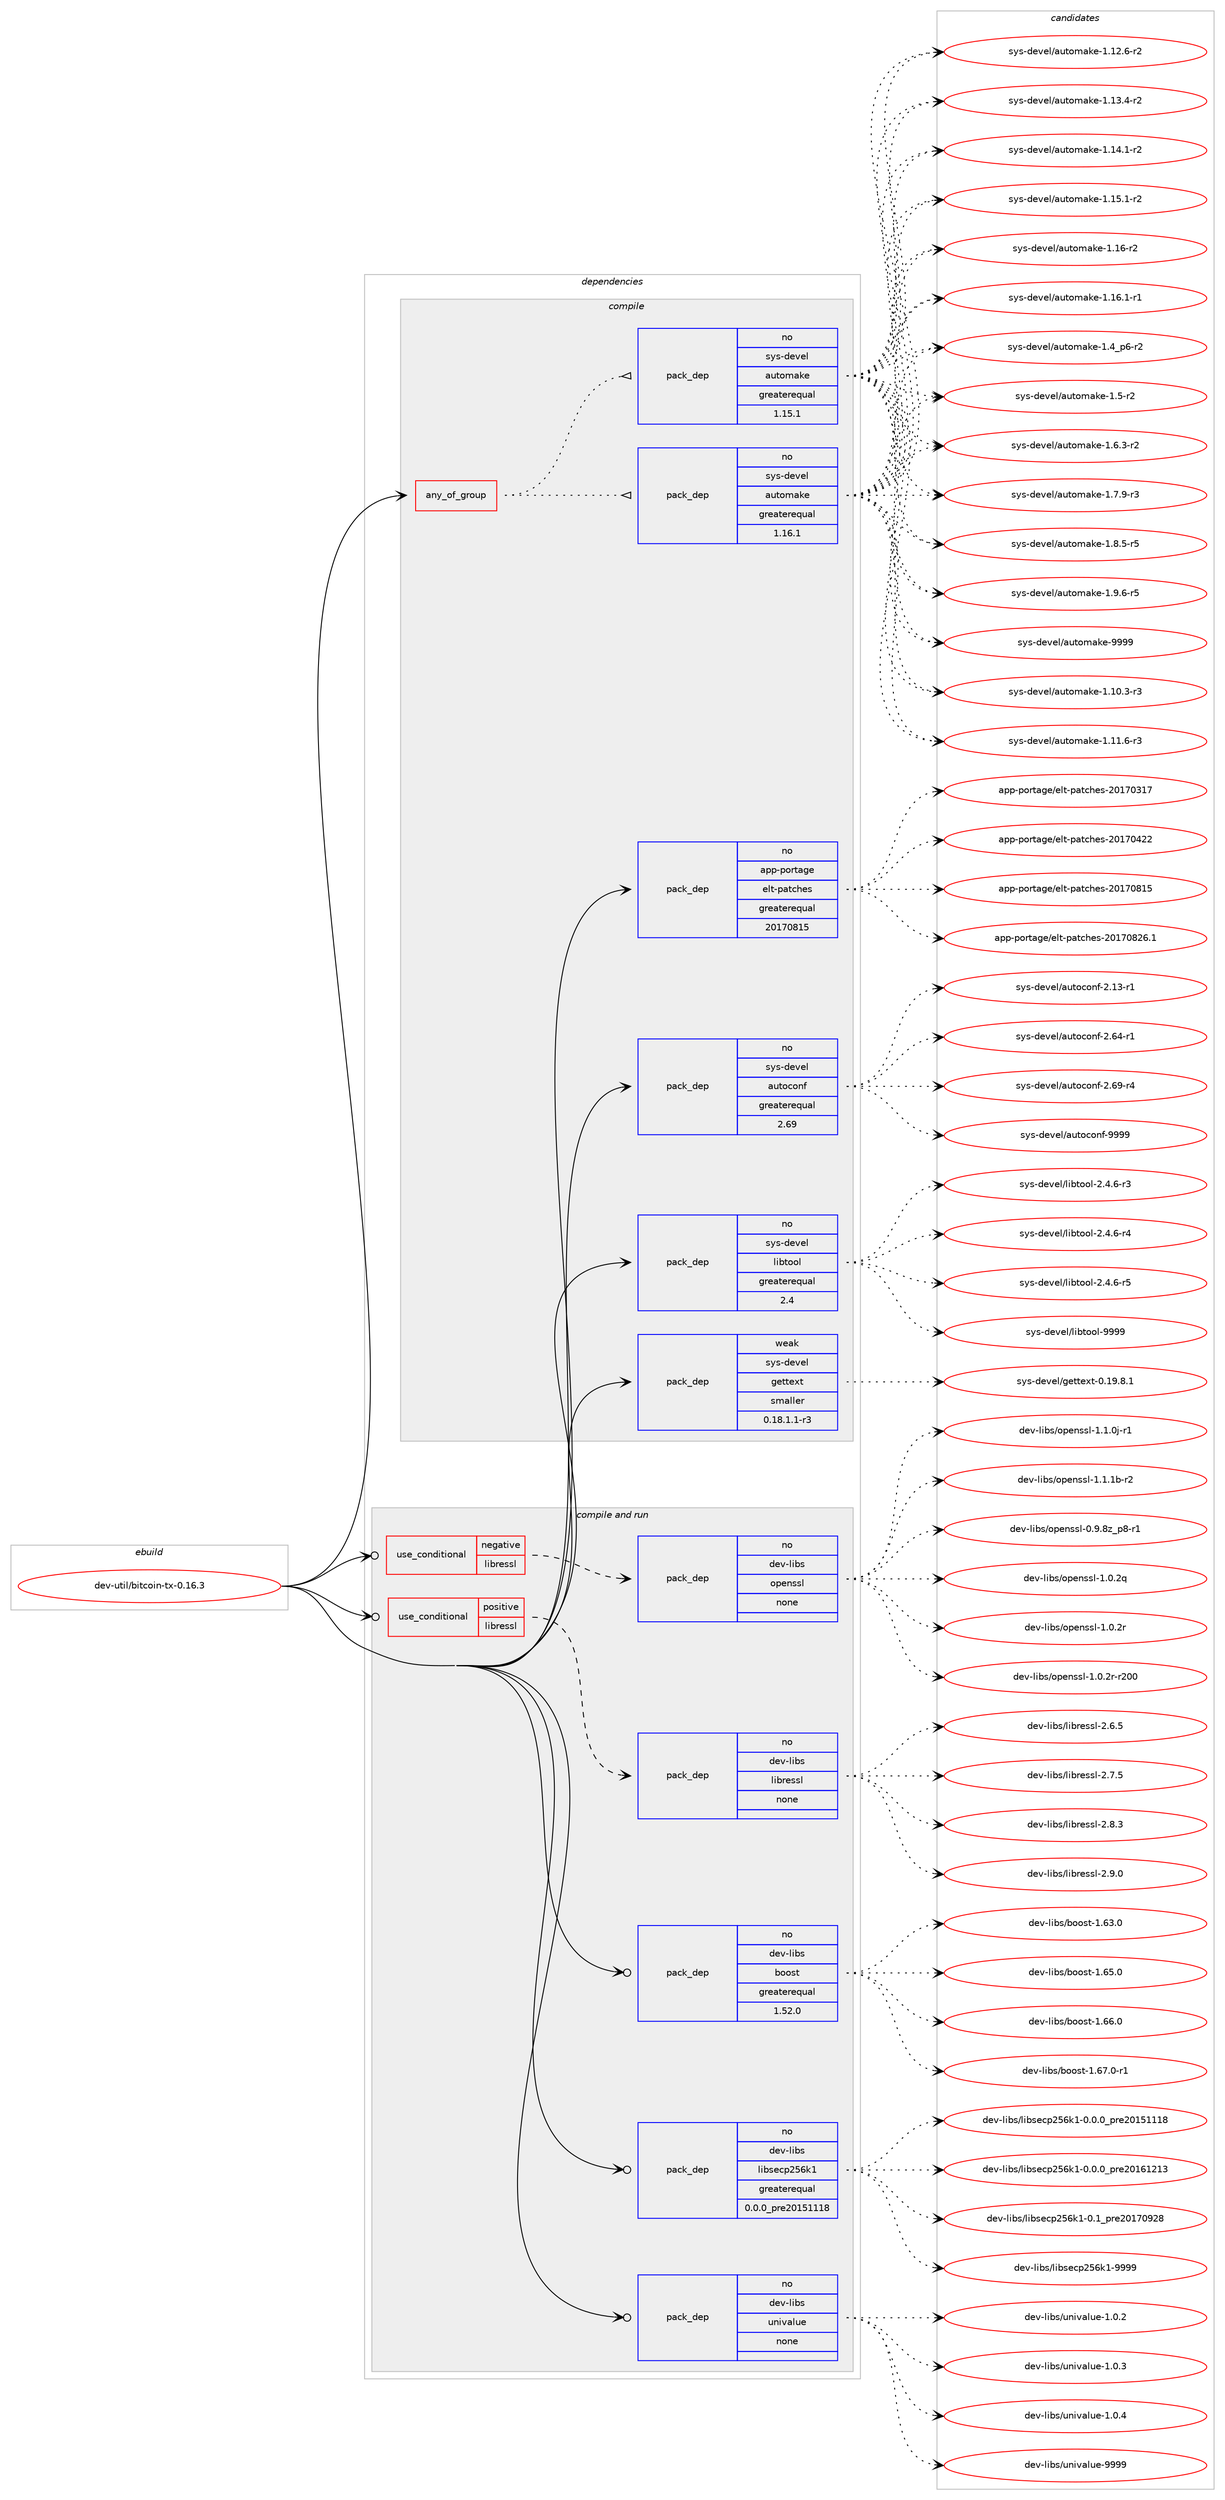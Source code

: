 digraph prolog {

# *************
# Graph options
# *************

newrank=true;
concentrate=true;
compound=true;
graph [rankdir=LR,fontname=Helvetica,fontsize=10,ranksep=1.5];#, ranksep=2.5, nodesep=0.2];
edge  [arrowhead=vee];
node  [fontname=Helvetica,fontsize=10];

# **********
# The ebuild
# **********

subgraph cluster_leftcol {
color=gray;
rank=same;
label=<<i>ebuild</i>>;
id [label="dev-util/bitcoin-tx-0.16.3", color=red, width=4, href="../dev-util/bitcoin-tx-0.16.3.svg"];
}

# ****************
# The dependencies
# ****************

subgraph cluster_midcol {
color=gray;
label=<<i>dependencies</i>>;
subgraph cluster_compile {
fillcolor="#eeeeee";
style=filled;
label=<<i>compile</i>>;
subgraph any23005 {
dependency1541111 [label=<<TABLE BORDER="0" CELLBORDER="1" CELLSPACING="0" CELLPADDING="4"><TR><TD CELLPADDING="10">any_of_group</TD></TR></TABLE>>, shape=none, color=red];subgraph pack1094322 {
dependency1541112 [label=<<TABLE BORDER="0" CELLBORDER="1" CELLSPACING="0" CELLPADDING="4" WIDTH="220"><TR><TD ROWSPAN="6" CELLPADDING="30">pack_dep</TD></TR><TR><TD WIDTH="110">no</TD></TR><TR><TD>sys-devel</TD></TR><TR><TD>automake</TD></TR><TR><TD>greaterequal</TD></TR><TR><TD>1.16.1</TD></TR></TABLE>>, shape=none, color=blue];
}
dependency1541111:e -> dependency1541112:w [weight=20,style="dotted",arrowhead="oinv"];
subgraph pack1094323 {
dependency1541113 [label=<<TABLE BORDER="0" CELLBORDER="1" CELLSPACING="0" CELLPADDING="4" WIDTH="220"><TR><TD ROWSPAN="6" CELLPADDING="30">pack_dep</TD></TR><TR><TD WIDTH="110">no</TD></TR><TR><TD>sys-devel</TD></TR><TR><TD>automake</TD></TR><TR><TD>greaterequal</TD></TR><TR><TD>1.15.1</TD></TR></TABLE>>, shape=none, color=blue];
}
dependency1541111:e -> dependency1541113:w [weight=20,style="dotted",arrowhead="oinv"];
}
id:e -> dependency1541111:w [weight=20,style="solid",arrowhead="vee"];
subgraph pack1094324 {
dependency1541114 [label=<<TABLE BORDER="0" CELLBORDER="1" CELLSPACING="0" CELLPADDING="4" WIDTH="220"><TR><TD ROWSPAN="6" CELLPADDING="30">pack_dep</TD></TR><TR><TD WIDTH="110">no</TD></TR><TR><TD>app-portage</TD></TR><TR><TD>elt-patches</TD></TR><TR><TD>greaterequal</TD></TR><TR><TD>20170815</TD></TR></TABLE>>, shape=none, color=blue];
}
id:e -> dependency1541114:w [weight=20,style="solid",arrowhead="vee"];
subgraph pack1094325 {
dependency1541115 [label=<<TABLE BORDER="0" CELLBORDER="1" CELLSPACING="0" CELLPADDING="4" WIDTH="220"><TR><TD ROWSPAN="6" CELLPADDING="30">pack_dep</TD></TR><TR><TD WIDTH="110">no</TD></TR><TR><TD>sys-devel</TD></TR><TR><TD>autoconf</TD></TR><TR><TD>greaterequal</TD></TR><TR><TD>2.69</TD></TR></TABLE>>, shape=none, color=blue];
}
id:e -> dependency1541115:w [weight=20,style="solid",arrowhead="vee"];
subgraph pack1094326 {
dependency1541116 [label=<<TABLE BORDER="0" CELLBORDER="1" CELLSPACING="0" CELLPADDING="4" WIDTH="220"><TR><TD ROWSPAN="6" CELLPADDING="30">pack_dep</TD></TR><TR><TD WIDTH="110">no</TD></TR><TR><TD>sys-devel</TD></TR><TR><TD>libtool</TD></TR><TR><TD>greaterequal</TD></TR><TR><TD>2.4</TD></TR></TABLE>>, shape=none, color=blue];
}
id:e -> dependency1541116:w [weight=20,style="solid",arrowhead="vee"];
subgraph pack1094327 {
dependency1541117 [label=<<TABLE BORDER="0" CELLBORDER="1" CELLSPACING="0" CELLPADDING="4" WIDTH="220"><TR><TD ROWSPAN="6" CELLPADDING="30">pack_dep</TD></TR><TR><TD WIDTH="110">weak</TD></TR><TR><TD>sys-devel</TD></TR><TR><TD>gettext</TD></TR><TR><TD>smaller</TD></TR><TR><TD>0.18.1.1-r3</TD></TR></TABLE>>, shape=none, color=blue];
}
id:e -> dependency1541117:w [weight=20,style="solid",arrowhead="vee"];
}
subgraph cluster_compileandrun {
fillcolor="#eeeeee";
style=filled;
label=<<i>compile and run</i>>;
subgraph cond423195 {
dependency1541118 [label=<<TABLE BORDER="0" CELLBORDER="1" CELLSPACING="0" CELLPADDING="4"><TR><TD ROWSPAN="3" CELLPADDING="10">use_conditional</TD></TR><TR><TD>negative</TD></TR><TR><TD>libressl</TD></TR></TABLE>>, shape=none, color=red];
subgraph pack1094328 {
dependency1541119 [label=<<TABLE BORDER="0" CELLBORDER="1" CELLSPACING="0" CELLPADDING="4" WIDTH="220"><TR><TD ROWSPAN="6" CELLPADDING="30">pack_dep</TD></TR><TR><TD WIDTH="110">no</TD></TR><TR><TD>dev-libs</TD></TR><TR><TD>openssl</TD></TR><TR><TD>none</TD></TR><TR><TD></TD></TR></TABLE>>, shape=none, color=blue];
}
dependency1541118:e -> dependency1541119:w [weight=20,style="dashed",arrowhead="vee"];
}
id:e -> dependency1541118:w [weight=20,style="solid",arrowhead="odotvee"];
subgraph cond423196 {
dependency1541120 [label=<<TABLE BORDER="0" CELLBORDER="1" CELLSPACING="0" CELLPADDING="4"><TR><TD ROWSPAN="3" CELLPADDING="10">use_conditional</TD></TR><TR><TD>positive</TD></TR><TR><TD>libressl</TD></TR></TABLE>>, shape=none, color=red];
subgraph pack1094329 {
dependency1541121 [label=<<TABLE BORDER="0" CELLBORDER="1" CELLSPACING="0" CELLPADDING="4" WIDTH="220"><TR><TD ROWSPAN="6" CELLPADDING="30">pack_dep</TD></TR><TR><TD WIDTH="110">no</TD></TR><TR><TD>dev-libs</TD></TR><TR><TD>libressl</TD></TR><TR><TD>none</TD></TR><TR><TD></TD></TR></TABLE>>, shape=none, color=blue];
}
dependency1541120:e -> dependency1541121:w [weight=20,style="dashed",arrowhead="vee"];
}
id:e -> dependency1541120:w [weight=20,style="solid",arrowhead="odotvee"];
subgraph pack1094330 {
dependency1541122 [label=<<TABLE BORDER="0" CELLBORDER="1" CELLSPACING="0" CELLPADDING="4" WIDTH="220"><TR><TD ROWSPAN="6" CELLPADDING="30">pack_dep</TD></TR><TR><TD WIDTH="110">no</TD></TR><TR><TD>dev-libs</TD></TR><TR><TD>boost</TD></TR><TR><TD>greaterequal</TD></TR><TR><TD>1.52.0</TD></TR></TABLE>>, shape=none, color=blue];
}
id:e -> dependency1541122:w [weight=20,style="solid",arrowhead="odotvee"];
subgraph pack1094331 {
dependency1541123 [label=<<TABLE BORDER="0" CELLBORDER="1" CELLSPACING="0" CELLPADDING="4" WIDTH="220"><TR><TD ROWSPAN="6" CELLPADDING="30">pack_dep</TD></TR><TR><TD WIDTH="110">no</TD></TR><TR><TD>dev-libs</TD></TR><TR><TD>libsecp256k1</TD></TR><TR><TD>greaterequal</TD></TR><TR><TD>0.0.0_pre20151118</TD></TR></TABLE>>, shape=none, color=blue];
}
id:e -> dependency1541123:w [weight=20,style="solid",arrowhead="odotvee"];
subgraph pack1094332 {
dependency1541124 [label=<<TABLE BORDER="0" CELLBORDER="1" CELLSPACING="0" CELLPADDING="4" WIDTH="220"><TR><TD ROWSPAN="6" CELLPADDING="30">pack_dep</TD></TR><TR><TD WIDTH="110">no</TD></TR><TR><TD>dev-libs</TD></TR><TR><TD>univalue</TD></TR><TR><TD>none</TD></TR><TR><TD></TD></TR></TABLE>>, shape=none, color=blue];
}
id:e -> dependency1541124:w [weight=20,style="solid",arrowhead="odotvee"];
}
subgraph cluster_run {
fillcolor="#eeeeee";
style=filled;
label=<<i>run</i>>;
}
}

# **************
# The candidates
# **************

subgraph cluster_choices {
rank=same;
color=gray;
label=<<i>candidates</i>>;

subgraph choice1094322 {
color=black;
nodesep=1;
choice11512111545100101118101108479711711611110997107101454946494846514511451 [label="sys-devel/automake-1.10.3-r3", color=red, width=4,href="../sys-devel/automake-1.10.3-r3.svg"];
choice11512111545100101118101108479711711611110997107101454946494946544511451 [label="sys-devel/automake-1.11.6-r3", color=red, width=4,href="../sys-devel/automake-1.11.6-r3.svg"];
choice11512111545100101118101108479711711611110997107101454946495046544511450 [label="sys-devel/automake-1.12.6-r2", color=red, width=4,href="../sys-devel/automake-1.12.6-r2.svg"];
choice11512111545100101118101108479711711611110997107101454946495146524511450 [label="sys-devel/automake-1.13.4-r2", color=red, width=4,href="../sys-devel/automake-1.13.4-r2.svg"];
choice11512111545100101118101108479711711611110997107101454946495246494511450 [label="sys-devel/automake-1.14.1-r2", color=red, width=4,href="../sys-devel/automake-1.14.1-r2.svg"];
choice11512111545100101118101108479711711611110997107101454946495346494511450 [label="sys-devel/automake-1.15.1-r2", color=red, width=4,href="../sys-devel/automake-1.15.1-r2.svg"];
choice1151211154510010111810110847971171161111099710710145494649544511450 [label="sys-devel/automake-1.16-r2", color=red, width=4,href="../sys-devel/automake-1.16-r2.svg"];
choice11512111545100101118101108479711711611110997107101454946495446494511449 [label="sys-devel/automake-1.16.1-r1", color=red, width=4,href="../sys-devel/automake-1.16.1-r1.svg"];
choice115121115451001011181011084797117116111109971071014549465295112544511450 [label="sys-devel/automake-1.4_p6-r2", color=red, width=4,href="../sys-devel/automake-1.4_p6-r2.svg"];
choice11512111545100101118101108479711711611110997107101454946534511450 [label="sys-devel/automake-1.5-r2", color=red, width=4,href="../sys-devel/automake-1.5-r2.svg"];
choice115121115451001011181011084797117116111109971071014549465446514511450 [label="sys-devel/automake-1.6.3-r2", color=red, width=4,href="../sys-devel/automake-1.6.3-r2.svg"];
choice115121115451001011181011084797117116111109971071014549465546574511451 [label="sys-devel/automake-1.7.9-r3", color=red, width=4,href="../sys-devel/automake-1.7.9-r3.svg"];
choice115121115451001011181011084797117116111109971071014549465646534511453 [label="sys-devel/automake-1.8.5-r5", color=red, width=4,href="../sys-devel/automake-1.8.5-r5.svg"];
choice115121115451001011181011084797117116111109971071014549465746544511453 [label="sys-devel/automake-1.9.6-r5", color=red, width=4,href="../sys-devel/automake-1.9.6-r5.svg"];
choice115121115451001011181011084797117116111109971071014557575757 [label="sys-devel/automake-9999", color=red, width=4,href="../sys-devel/automake-9999.svg"];
dependency1541112:e -> choice11512111545100101118101108479711711611110997107101454946494846514511451:w [style=dotted,weight="100"];
dependency1541112:e -> choice11512111545100101118101108479711711611110997107101454946494946544511451:w [style=dotted,weight="100"];
dependency1541112:e -> choice11512111545100101118101108479711711611110997107101454946495046544511450:w [style=dotted,weight="100"];
dependency1541112:e -> choice11512111545100101118101108479711711611110997107101454946495146524511450:w [style=dotted,weight="100"];
dependency1541112:e -> choice11512111545100101118101108479711711611110997107101454946495246494511450:w [style=dotted,weight="100"];
dependency1541112:e -> choice11512111545100101118101108479711711611110997107101454946495346494511450:w [style=dotted,weight="100"];
dependency1541112:e -> choice1151211154510010111810110847971171161111099710710145494649544511450:w [style=dotted,weight="100"];
dependency1541112:e -> choice11512111545100101118101108479711711611110997107101454946495446494511449:w [style=dotted,weight="100"];
dependency1541112:e -> choice115121115451001011181011084797117116111109971071014549465295112544511450:w [style=dotted,weight="100"];
dependency1541112:e -> choice11512111545100101118101108479711711611110997107101454946534511450:w [style=dotted,weight="100"];
dependency1541112:e -> choice115121115451001011181011084797117116111109971071014549465446514511450:w [style=dotted,weight="100"];
dependency1541112:e -> choice115121115451001011181011084797117116111109971071014549465546574511451:w [style=dotted,weight="100"];
dependency1541112:e -> choice115121115451001011181011084797117116111109971071014549465646534511453:w [style=dotted,weight="100"];
dependency1541112:e -> choice115121115451001011181011084797117116111109971071014549465746544511453:w [style=dotted,weight="100"];
dependency1541112:e -> choice115121115451001011181011084797117116111109971071014557575757:w [style=dotted,weight="100"];
}
subgraph choice1094323 {
color=black;
nodesep=1;
choice11512111545100101118101108479711711611110997107101454946494846514511451 [label="sys-devel/automake-1.10.3-r3", color=red, width=4,href="../sys-devel/automake-1.10.3-r3.svg"];
choice11512111545100101118101108479711711611110997107101454946494946544511451 [label="sys-devel/automake-1.11.6-r3", color=red, width=4,href="../sys-devel/automake-1.11.6-r3.svg"];
choice11512111545100101118101108479711711611110997107101454946495046544511450 [label="sys-devel/automake-1.12.6-r2", color=red, width=4,href="../sys-devel/automake-1.12.6-r2.svg"];
choice11512111545100101118101108479711711611110997107101454946495146524511450 [label="sys-devel/automake-1.13.4-r2", color=red, width=4,href="../sys-devel/automake-1.13.4-r2.svg"];
choice11512111545100101118101108479711711611110997107101454946495246494511450 [label="sys-devel/automake-1.14.1-r2", color=red, width=4,href="../sys-devel/automake-1.14.1-r2.svg"];
choice11512111545100101118101108479711711611110997107101454946495346494511450 [label="sys-devel/automake-1.15.1-r2", color=red, width=4,href="../sys-devel/automake-1.15.1-r2.svg"];
choice1151211154510010111810110847971171161111099710710145494649544511450 [label="sys-devel/automake-1.16-r2", color=red, width=4,href="../sys-devel/automake-1.16-r2.svg"];
choice11512111545100101118101108479711711611110997107101454946495446494511449 [label="sys-devel/automake-1.16.1-r1", color=red, width=4,href="../sys-devel/automake-1.16.1-r1.svg"];
choice115121115451001011181011084797117116111109971071014549465295112544511450 [label="sys-devel/automake-1.4_p6-r2", color=red, width=4,href="../sys-devel/automake-1.4_p6-r2.svg"];
choice11512111545100101118101108479711711611110997107101454946534511450 [label="sys-devel/automake-1.5-r2", color=red, width=4,href="../sys-devel/automake-1.5-r2.svg"];
choice115121115451001011181011084797117116111109971071014549465446514511450 [label="sys-devel/automake-1.6.3-r2", color=red, width=4,href="../sys-devel/automake-1.6.3-r2.svg"];
choice115121115451001011181011084797117116111109971071014549465546574511451 [label="sys-devel/automake-1.7.9-r3", color=red, width=4,href="../sys-devel/automake-1.7.9-r3.svg"];
choice115121115451001011181011084797117116111109971071014549465646534511453 [label="sys-devel/automake-1.8.5-r5", color=red, width=4,href="../sys-devel/automake-1.8.5-r5.svg"];
choice115121115451001011181011084797117116111109971071014549465746544511453 [label="sys-devel/automake-1.9.6-r5", color=red, width=4,href="../sys-devel/automake-1.9.6-r5.svg"];
choice115121115451001011181011084797117116111109971071014557575757 [label="sys-devel/automake-9999", color=red, width=4,href="../sys-devel/automake-9999.svg"];
dependency1541113:e -> choice11512111545100101118101108479711711611110997107101454946494846514511451:w [style=dotted,weight="100"];
dependency1541113:e -> choice11512111545100101118101108479711711611110997107101454946494946544511451:w [style=dotted,weight="100"];
dependency1541113:e -> choice11512111545100101118101108479711711611110997107101454946495046544511450:w [style=dotted,weight="100"];
dependency1541113:e -> choice11512111545100101118101108479711711611110997107101454946495146524511450:w [style=dotted,weight="100"];
dependency1541113:e -> choice11512111545100101118101108479711711611110997107101454946495246494511450:w [style=dotted,weight="100"];
dependency1541113:e -> choice11512111545100101118101108479711711611110997107101454946495346494511450:w [style=dotted,weight="100"];
dependency1541113:e -> choice1151211154510010111810110847971171161111099710710145494649544511450:w [style=dotted,weight="100"];
dependency1541113:e -> choice11512111545100101118101108479711711611110997107101454946495446494511449:w [style=dotted,weight="100"];
dependency1541113:e -> choice115121115451001011181011084797117116111109971071014549465295112544511450:w [style=dotted,weight="100"];
dependency1541113:e -> choice11512111545100101118101108479711711611110997107101454946534511450:w [style=dotted,weight="100"];
dependency1541113:e -> choice115121115451001011181011084797117116111109971071014549465446514511450:w [style=dotted,weight="100"];
dependency1541113:e -> choice115121115451001011181011084797117116111109971071014549465546574511451:w [style=dotted,weight="100"];
dependency1541113:e -> choice115121115451001011181011084797117116111109971071014549465646534511453:w [style=dotted,weight="100"];
dependency1541113:e -> choice115121115451001011181011084797117116111109971071014549465746544511453:w [style=dotted,weight="100"];
dependency1541113:e -> choice115121115451001011181011084797117116111109971071014557575757:w [style=dotted,weight="100"];
}
subgraph choice1094324 {
color=black;
nodesep=1;
choice97112112451121111141169710310147101108116451129711699104101115455048495548514955 [label="app-portage/elt-patches-20170317", color=red, width=4,href="../app-portage/elt-patches-20170317.svg"];
choice97112112451121111141169710310147101108116451129711699104101115455048495548525050 [label="app-portage/elt-patches-20170422", color=red, width=4,href="../app-portage/elt-patches-20170422.svg"];
choice97112112451121111141169710310147101108116451129711699104101115455048495548564953 [label="app-portage/elt-patches-20170815", color=red, width=4,href="../app-portage/elt-patches-20170815.svg"];
choice971121124511211111411697103101471011081164511297116991041011154550484955485650544649 [label="app-portage/elt-patches-20170826.1", color=red, width=4,href="../app-portage/elt-patches-20170826.1.svg"];
dependency1541114:e -> choice97112112451121111141169710310147101108116451129711699104101115455048495548514955:w [style=dotted,weight="100"];
dependency1541114:e -> choice97112112451121111141169710310147101108116451129711699104101115455048495548525050:w [style=dotted,weight="100"];
dependency1541114:e -> choice97112112451121111141169710310147101108116451129711699104101115455048495548564953:w [style=dotted,weight="100"];
dependency1541114:e -> choice971121124511211111411697103101471011081164511297116991041011154550484955485650544649:w [style=dotted,weight="100"];
}
subgraph choice1094325 {
color=black;
nodesep=1;
choice1151211154510010111810110847971171161119911111010245504649514511449 [label="sys-devel/autoconf-2.13-r1", color=red, width=4,href="../sys-devel/autoconf-2.13-r1.svg"];
choice1151211154510010111810110847971171161119911111010245504654524511449 [label="sys-devel/autoconf-2.64-r1", color=red, width=4,href="../sys-devel/autoconf-2.64-r1.svg"];
choice1151211154510010111810110847971171161119911111010245504654574511452 [label="sys-devel/autoconf-2.69-r4", color=red, width=4,href="../sys-devel/autoconf-2.69-r4.svg"];
choice115121115451001011181011084797117116111991111101024557575757 [label="sys-devel/autoconf-9999", color=red, width=4,href="../sys-devel/autoconf-9999.svg"];
dependency1541115:e -> choice1151211154510010111810110847971171161119911111010245504649514511449:w [style=dotted,weight="100"];
dependency1541115:e -> choice1151211154510010111810110847971171161119911111010245504654524511449:w [style=dotted,weight="100"];
dependency1541115:e -> choice1151211154510010111810110847971171161119911111010245504654574511452:w [style=dotted,weight="100"];
dependency1541115:e -> choice115121115451001011181011084797117116111991111101024557575757:w [style=dotted,weight="100"];
}
subgraph choice1094326 {
color=black;
nodesep=1;
choice1151211154510010111810110847108105981161111111084550465246544511451 [label="sys-devel/libtool-2.4.6-r3", color=red, width=4,href="../sys-devel/libtool-2.4.6-r3.svg"];
choice1151211154510010111810110847108105981161111111084550465246544511452 [label="sys-devel/libtool-2.4.6-r4", color=red, width=4,href="../sys-devel/libtool-2.4.6-r4.svg"];
choice1151211154510010111810110847108105981161111111084550465246544511453 [label="sys-devel/libtool-2.4.6-r5", color=red, width=4,href="../sys-devel/libtool-2.4.6-r5.svg"];
choice1151211154510010111810110847108105981161111111084557575757 [label="sys-devel/libtool-9999", color=red, width=4,href="../sys-devel/libtool-9999.svg"];
dependency1541116:e -> choice1151211154510010111810110847108105981161111111084550465246544511451:w [style=dotted,weight="100"];
dependency1541116:e -> choice1151211154510010111810110847108105981161111111084550465246544511452:w [style=dotted,weight="100"];
dependency1541116:e -> choice1151211154510010111810110847108105981161111111084550465246544511453:w [style=dotted,weight="100"];
dependency1541116:e -> choice1151211154510010111810110847108105981161111111084557575757:w [style=dotted,weight="100"];
}
subgraph choice1094327 {
color=black;
nodesep=1;
choice1151211154510010111810110847103101116116101120116454846495746564649 [label="sys-devel/gettext-0.19.8.1", color=red, width=4,href="../sys-devel/gettext-0.19.8.1.svg"];
dependency1541117:e -> choice1151211154510010111810110847103101116116101120116454846495746564649:w [style=dotted,weight="100"];
}
subgraph choice1094328 {
color=black;
nodesep=1;
choice10010111845108105981154711111210111011511510845484657465612295112564511449 [label="dev-libs/openssl-0.9.8z_p8-r1", color=red, width=4,href="../dev-libs/openssl-0.9.8z_p8-r1.svg"];
choice100101118451081059811547111112101110115115108454946484650113 [label="dev-libs/openssl-1.0.2q", color=red, width=4,href="../dev-libs/openssl-1.0.2q.svg"];
choice100101118451081059811547111112101110115115108454946484650114 [label="dev-libs/openssl-1.0.2r", color=red, width=4,href="../dev-libs/openssl-1.0.2r.svg"];
choice10010111845108105981154711111210111011511510845494648465011445114504848 [label="dev-libs/openssl-1.0.2r-r200", color=red, width=4,href="../dev-libs/openssl-1.0.2r-r200.svg"];
choice1001011184510810598115471111121011101151151084549464946481064511449 [label="dev-libs/openssl-1.1.0j-r1", color=red, width=4,href="../dev-libs/openssl-1.1.0j-r1.svg"];
choice100101118451081059811547111112101110115115108454946494649984511450 [label="dev-libs/openssl-1.1.1b-r2", color=red, width=4,href="../dev-libs/openssl-1.1.1b-r2.svg"];
dependency1541119:e -> choice10010111845108105981154711111210111011511510845484657465612295112564511449:w [style=dotted,weight="100"];
dependency1541119:e -> choice100101118451081059811547111112101110115115108454946484650113:w [style=dotted,weight="100"];
dependency1541119:e -> choice100101118451081059811547111112101110115115108454946484650114:w [style=dotted,weight="100"];
dependency1541119:e -> choice10010111845108105981154711111210111011511510845494648465011445114504848:w [style=dotted,weight="100"];
dependency1541119:e -> choice1001011184510810598115471111121011101151151084549464946481064511449:w [style=dotted,weight="100"];
dependency1541119:e -> choice100101118451081059811547111112101110115115108454946494649984511450:w [style=dotted,weight="100"];
}
subgraph choice1094329 {
color=black;
nodesep=1;
choice10010111845108105981154710810598114101115115108455046544653 [label="dev-libs/libressl-2.6.5", color=red, width=4,href="../dev-libs/libressl-2.6.5.svg"];
choice10010111845108105981154710810598114101115115108455046554653 [label="dev-libs/libressl-2.7.5", color=red, width=4,href="../dev-libs/libressl-2.7.5.svg"];
choice10010111845108105981154710810598114101115115108455046564651 [label="dev-libs/libressl-2.8.3", color=red, width=4,href="../dev-libs/libressl-2.8.3.svg"];
choice10010111845108105981154710810598114101115115108455046574648 [label="dev-libs/libressl-2.9.0", color=red, width=4,href="../dev-libs/libressl-2.9.0.svg"];
dependency1541121:e -> choice10010111845108105981154710810598114101115115108455046544653:w [style=dotted,weight="100"];
dependency1541121:e -> choice10010111845108105981154710810598114101115115108455046554653:w [style=dotted,weight="100"];
dependency1541121:e -> choice10010111845108105981154710810598114101115115108455046564651:w [style=dotted,weight="100"];
dependency1541121:e -> choice10010111845108105981154710810598114101115115108455046574648:w [style=dotted,weight="100"];
}
subgraph choice1094330 {
color=black;
nodesep=1;
choice1001011184510810598115479811111111511645494654514648 [label="dev-libs/boost-1.63.0", color=red, width=4,href="../dev-libs/boost-1.63.0.svg"];
choice1001011184510810598115479811111111511645494654534648 [label="dev-libs/boost-1.65.0", color=red, width=4,href="../dev-libs/boost-1.65.0.svg"];
choice1001011184510810598115479811111111511645494654544648 [label="dev-libs/boost-1.66.0", color=red, width=4,href="../dev-libs/boost-1.66.0.svg"];
choice10010111845108105981154798111111115116454946545546484511449 [label="dev-libs/boost-1.67.0-r1", color=red, width=4,href="../dev-libs/boost-1.67.0-r1.svg"];
dependency1541122:e -> choice1001011184510810598115479811111111511645494654514648:w [style=dotted,weight="100"];
dependency1541122:e -> choice1001011184510810598115479811111111511645494654534648:w [style=dotted,weight="100"];
dependency1541122:e -> choice1001011184510810598115479811111111511645494654544648:w [style=dotted,weight="100"];
dependency1541122:e -> choice10010111845108105981154798111111115116454946545546484511449:w [style=dotted,weight="100"];
}
subgraph choice1094331 {
color=black;
nodesep=1;
choice100101118451081059811547108105981151019911250535410749454846484648951121141015048495349494956 [label="dev-libs/libsecp256k1-0.0.0_pre20151118", color=red, width=4,href="../dev-libs/libsecp256k1-0.0.0_pre20151118.svg"];
choice100101118451081059811547108105981151019911250535410749454846484648951121141015048495449504951 [label="dev-libs/libsecp256k1-0.0.0_pre20161213", color=red, width=4,href="../dev-libs/libsecp256k1-0.0.0_pre20161213.svg"];
choice10010111845108105981154710810598115101991125053541074945484649951121141015048495548575056 [label="dev-libs/libsecp256k1-0.1_pre20170928", color=red, width=4,href="../dev-libs/libsecp256k1-0.1_pre20170928.svg"];
choice1001011184510810598115471081059811510199112505354107494557575757 [label="dev-libs/libsecp256k1-9999", color=red, width=4,href="../dev-libs/libsecp256k1-9999.svg"];
dependency1541123:e -> choice100101118451081059811547108105981151019911250535410749454846484648951121141015048495349494956:w [style=dotted,weight="100"];
dependency1541123:e -> choice100101118451081059811547108105981151019911250535410749454846484648951121141015048495449504951:w [style=dotted,weight="100"];
dependency1541123:e -> choice10010111845108105981154710810598115101991125053541074945484649951121141015048495548575056:w [style=dotted,weight="100"];
dependency1541123:e -> choice1001011184510810598115471081059811510199112505354107494557575757:w [style=dotted,weight="100"];
}
subgraph choice1094332 {
color=black;
nodesep=1;
choice10010111845108105981154711711010511897108117101454946484650 [label="dev-libs/univalue-1.0.2", color=red, width=4,href="../dev-libs/univalue-1.0.2.svg"];
choice10010111845108105981154711711010511897108117101454946484651 [label="dev-libs/univalue-1.0.3", color=red, width=4,href="../dev-libs/univalue-1.0.3.svg"];
choice10010111845108105981154711711010511897108117101454946484652 [label="dev-libs/univalue-1.0.4", color=red, width=4,href="../dev-libs/univalue-1.0.4.svg"];
choice100101118451081059811547117110105118971081171014557575757 [label="dev-libs/univalue-9999", color=red, width=4,href="../dev-libs/univalue-9999.svg"];
dependency1541124:e -> choice10010111845108105981154711711010511897108117101454946484650:w [style=dotted,weight="100"];
dependency1541124:e -> choice10010111845108105981154711711010511897108117101454946484651:w [style=dotted,weight="100"];
dependency1541124:e -> choice10010111845108105981154711711010511897108117101454946484652:w [style=dotted,weight="100"];
dependency1541124:e -> choice100101118451081059811547117110105118971081171014557575757:w [style=dotted,weight="100"];
}
}

}
